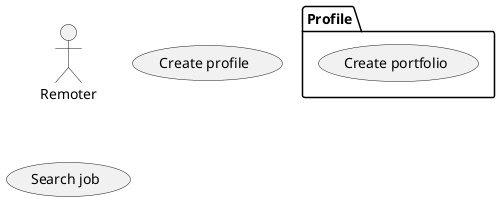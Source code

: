 @startuml remoter profile


actor "Remoter" as user


usecase "Create profile" as UC1
usecase "Search job" as UC2

package "Profile" {
  usecase "Create portfolio" as UC3

  }

@enduml
